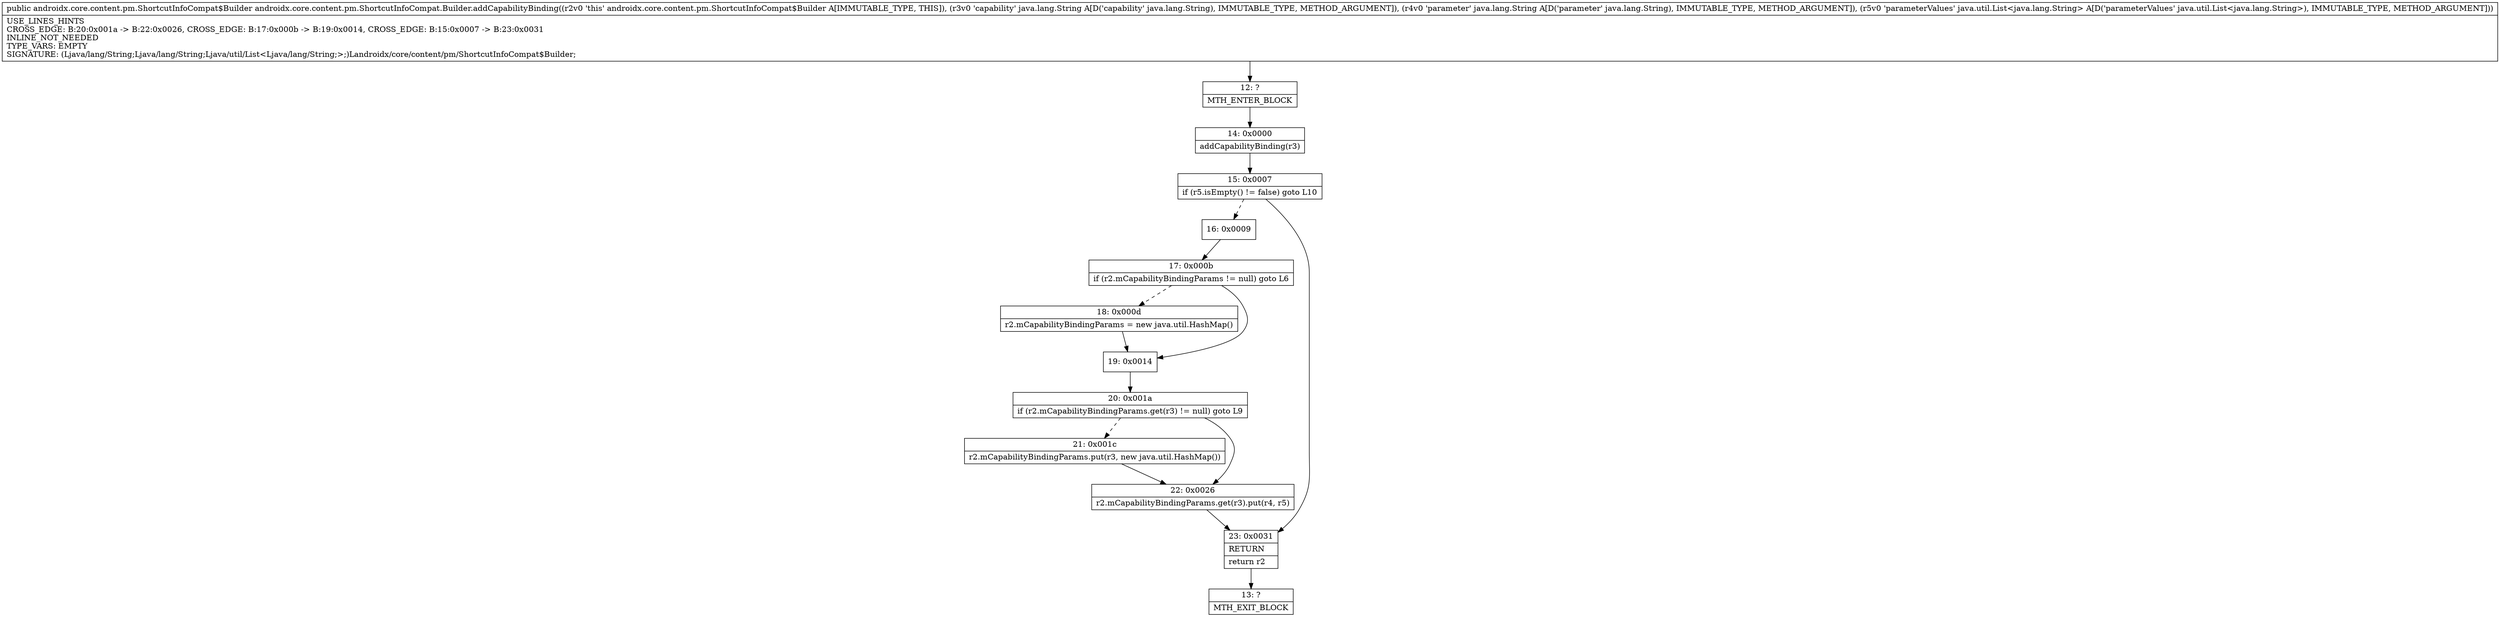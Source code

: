 digraph "CFG forandroidx.core.content.pm.ShortcutInfoCompat.Builder.addCapabilityBinding(Ljava\/lang\/String;Ljava\/lang\/String;Ljava\/util\/List;)Landroidx\/core\/content\/pm\/ShortcutInfoCompat$Builder;" {
Node_12 [shape=record,label="{12\:\ ?|MTH_ENTER_BLOCK\l}"];
Node_14 [shape=record,label="{14\:\ 0x0000|addCapabilityBinding(r3)\l}"];
Node_15 [shape=record,label="{15\:\ 0x0007|if (r5.isEmpty() != false) goto L10\l}"];
Node_16 [shape=record,label="{16\:\ 0x0009}"];
Node_17 [shape=record,label="{17\:\ 0x000b|if (r2.mCapabilityBindingParams != null) goto L6\l}"];
Node_18 [shape=record,label="{18\:\ 0x000d|r2.mCapabilityBindingParams = new java.util.HashMap()\l}"];
Node_19 [shape=record,label="{19\:\ 0x0014}"];
Node_20 [shape=record,label="{20\:\ 0x001a|if (r2.mCapabilityBindingParams.get(r3) != null) goto L9\l}"];
Node_21 [shape=record,label="{21\:\ 0x001c|r2.mCapabilityBindingParams.put(r3, new java.util.HashMap())\l}"];
Node_22 [shape=record,label="{22\:\ 0x0026|r2.mCapabilityBindingParams.get(r3).put(r4, r5)\l}"];
Node_23 [shape=record,label="{23\:\ 0x0031|RETURN\l|return r2\l}"];
Node_13 [shape=record,label="{13\:\ ?|MTH_EXIT_BLOCK\l}"];
MethodNode[shape=record,label="{public androidx.core.content.pm.ShortcutInfoCompat$Builder androidx.core.content.pm.ShortcutInfoCompat.Builder.addCapabilityBinding((r2v0 'this' androidx.core.content.pm.ShortcutInfoCompat$Builder A[IMMUTABLE_TYPE, THIS]), (r3v0 'capability' java.lang.String A[D('capability' java.lang.String), IMMUTABLE_TYPE, METHOD_ARGUMENT]), (r4v0 'parameter' java.lang.String A[D('parameter' java.lang.String), IMMUTABLE_TYPE, METHOD_ARGUMENT]), (r5v0 'parameterValues' java.util.List\<java.lang.String\> A[D('parameterValues' java.util.List\<java.lang.String\>), IMMUTABLE_TYPE, METHOD_ARGUMENT]))  | USE_LINES_HINTS\lCROSS_EDGE: B:20:0x001a \-\> B:22:0x0026, CROSS_EDGE: B:17:0x000b \-\> B:19:0x0014, CROSS_EDGE: B:15:0x0007 \-\> B:23:0x0031\lINLINE_NOT_NEEDED\lTYPE_VARS: EMPTY\lSIGNATURE: (Ljava\/lang\/String;Ljava\/lang\/String;Ljava\/util\/List\<Ljava\/lang\/String;\>;)Landroidx\/core\/content\/pm\/ShortcutInfoCompat$Builder;\l}"];
MethodNode -> Node_12;Node_12 -> Node_14;
Node_14 -> Node_15;
Node_15 -> Node_16[style=dashed];
Node_15 -> Node_23;
Node_16 -> Node_17;
Node_17 -> Node_18[style=dashed];
Node_17 -> Node_19;
Node_18 -> Node_19;
Node_19 -> Node_20;
Node_20 -> Node_21[style=dashed];
Node_20 -> Node_22;
Node_21 -> Node_22;
Node_22 -> Node_23;
Node_23 -> Node_13;
}

